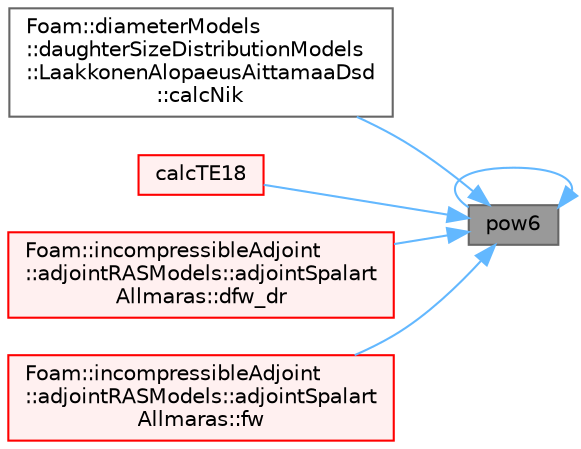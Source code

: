 digraph "pow6"
{
 // LATEX_PDF_SIZE
  bgcolor="transparent";
  edge [fontname=Helvetica,fontsize=10,labelfontname=Helvetica,labelfontsize=10];
  node [fontname=Helvetica,fontsize=10,shape=box,height=0.2,width=0.4];
  rankdir="RL";
  Node1 [id="Node000001",label="pow6",height=0.2,width=0.4,color="gray40", fillcolor="grey60", style="filled", fontcolor="black",tooltip=" "];
  Node1 -> Node2 [id="edge1_Node000001_Node000002",dir="back",color="steelblue1",style="solid",tooltip=" "];
  Node2 [id="Node000002",label="Foam::diameterModels\l::daughterSizeDistributionModels\l::LaakkonenAlopaeusAittamaaDsd\l::calcNik",height=0.2,width=0.4,color="grey40", fillcolor="white", style="filled",URL="$classFoam_1_1diameterModels_1_1daughterSizeDistributionModels_1_1LaakkonenAlopaeusAittamaaDsd.html#aa5bdd8b705a5c35a991629bb32ac00a8",tooltip=" "];
  Node1 -> Node3 [id="edge2_Node000001_Node000003",dir="back",color="steelblue1",style="solid",tooltip=" "];
  Node3 [id="Node000003",label="calcTE18",height=0.2,width=0.4,color="red", fillcolor="#FFF0F0", style="filled",URL="$namespaceFoam.html#a8352ab48fafb72dc17cb49c80089a86d",tooltip=" "];
  Node1 -> Node11 [id="edge3_Node000001_Node000011",dir="back",color="steelblue1",style="solid",tooltip=" "];
  Node11 [id="Node000011",label="Foam::incompressibleAdjoint\l::adjointRASModels::adjointSpalart\lAllmaras::dfw_dr",height=0.2,width=0.4,color="red", fillcolor="#FFF0F0", style="filled",URL="$classFoam_1_1incompressibleAdjoint_1_1adjointRASModels_1_1adjointSpalartAllmaras.html#a8ba52625f5e4a8682d1814ecdea329f1",tooltip=" "];
  Node1 -> Node17 [id="edge4_Node000001_Node000017",dir="back",color="steelblue1",style="solid",tooltip=" "];
  Node17 [id="Node000017",label="Foam::incompressibleAdjoint\l::adjointRASModels::adjointSpalart\lAllmaras::fw",height=0.2,width=0.4,color="red", fillcolor="#FFF0F0", style="filled",URL="$classFoam_1_1incompressibleAdjoint_1_1adjointRASModels_1_1adjointSpalartAllmaras.html#a1a89e202067cd2b71d9036eb74f49a65",tooltip=" "];
  Node1 -> Node1 [id="edge5_Node000001_Node000001",dir="back",color="steelblue1",style="solid",tooltip=" "];
}

